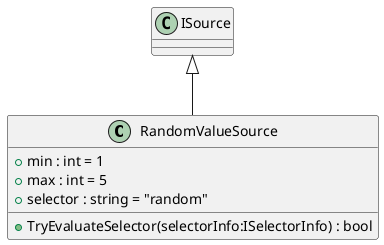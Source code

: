 @startuml
class RandomValueSource {
    + min : int = 1
    + max : int = 5
    + selector : string = "random"
    + TryEvaluateSelector(selectorInfo:ISelectorInfo) : bool
}
ISource <|-- RandomValueSource
@enduml
